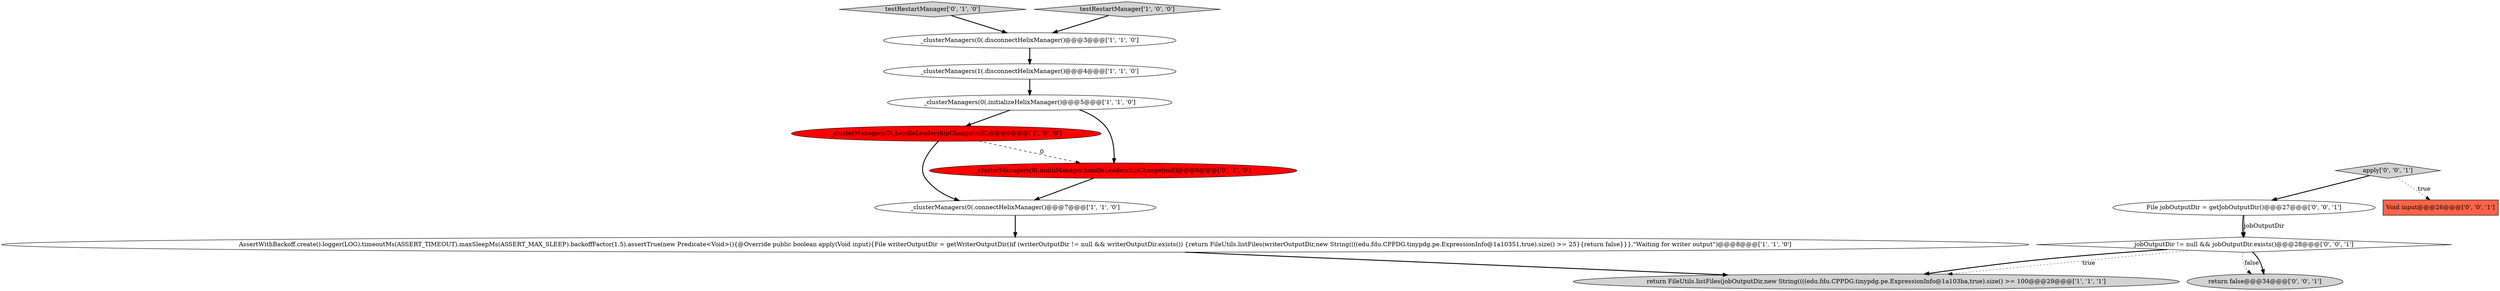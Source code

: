 digraph {
7 [style = filled, label = "return FileUtils.listFiles(jobOutputDir,new String((((edu.fdu.CPPDG.tinypdg.pe.ExpressionInfo@1a103ba,true).size() >= 100@@@29@@@['1', '1', '1']", fillcolor = lightgray, shape = ellipse image = "AAA0AAABBB1BBB"];
13 [style = filled, label = "File jobOutputDir = getJobOutputDir()@@@27@@@['0', '0', '1']", fillcolor = white, shape = ellipse image = "AAA0AAABBB3BBB"];
8 [style = filled, label = "testRestartManager['0', '1', '0']", fillcolor = lightgray, shape = diamond image = "AAA0AAABBB2BBB"];
3 [style = filled, label = "testRestartManager['1', '0', '0']", fillcolor = lightgray, shape = diamond image = "AAA0AAABBB1BBB"];
4 [style = filled, label = "_clusterManagers(0(.disconnectHelixManager()@@@3@@@['1', '1', '0']", fillcolor = white, shape = ellipse image = "AAA0AAABBB1BBB"];
5 [style = filled, label = "_clusterManagers(0(.initializeHelixManager()@@@5@@@['1', '1', '0']", fillcolor = white, shape = ellipse image = "AAA0AAABBB1BBB"];
6 [style = filled, label = "_clusterManagers(0(.handleLeadershipChange(null)@@@6@@@['1', '0', '0']", fillcolor = red, shape = ellipse image = "AAA1AAABBB1BBB"];
11 [style = filled, label = "return false@@@34@@@['0', '0', '1']", fillcolor = lightgray, shape = ellipse image = "AAA0AAABBB3BBB"];
9 [style = filled, label = "_clusterManagers(0(.multiManager.handleLeadershipChange(null)@@@6@@@['0', '1', '0']", fillcolor = red, shape = ellipse image = "AAA1AAABBB2BBB"];
0 [style = filled, label = "_clusterManagers(0(.connectHelixManager()@@@7@@@['1', '1', '0']", fillcolor = white, shape = ellipse image = "AAA0AAABBB1BBB"];
1 [style = filled, label = "AssertWithBackoff.create().logger(LOG).timeoutMs(ASSERT_TIMEOUT).maxSleepMs(ASSERT_MAX_SLEEP).backoffFactor(1.5).assertTrue(new Predicate<Void>(){@Override public boolean apply(Void input){File writerOutputDir = getWriterOutputDir()if (writerOutputDir != null && writerOutputDir.exists()) {return FileUtils.listFiles(writerOutputDir,new String((((edu.fdu.CPPDG.tinypdg.pe.ExpressionInfo@1a10351,true).size() >= 25}{return false}}},\"Waiting for writer output\")@@@8@@@['1', '1', '0']", fillcolor = white, shape = ellipse image = "AAA0AAABBB1BBB"];
2 [style = filled, label = "_clusterManagers(1(.disconnectHelixManager()@@@4@@@['1', '1', '0']", fillcolor = white, shape = ellipse image = "AAA0AAABBB1BBB"];
12 [style = filled, label = "apply['0', '0', '1']", fillcolor = lightgray, shape = diamond image = "AAA0AAABBB3BBB"];
14 [style = filled, label = "jobOutputDir != null && jobOutputDir.exists()@@@28@@@['0', '0', '1']", fillcolor = white, shape = diamond image = "AAA0AAABBB3BBB"];
10 [style = filled, label = "Void input@@@26@@@['0', '0', '1']", fillcolor = tomato, shape = box image = "AAA0AAABBB3BBB"];
12->13 [style = bold, label=""];
13->14 [style = solid, label="jobOutputDir"];
6->0 [style = bold, label=""];
4->2 [style = bold, label=""];
8->4 [style = bold, label=""];
5->6 [style = bold, label=""];
9->0 [style = bold, label=""];
5->9 [style = bold, label=""];
12->10 [style = dotted, label="true"];
14->11 [style = dotted, label="false"];
14->11 [style = bold, label=""];
1->7 [style = bold, label=""];
0->1 [style = bold, label=""];
3->4 [style = bold, label=""];
13->14 [style = bold, label=""];
14->7 [style = dotted, label="true"];
2->5 [style = bold, label=""];
6->9 [style = dashed, label="0"];
14->7 [style = bold, label=""];
}
